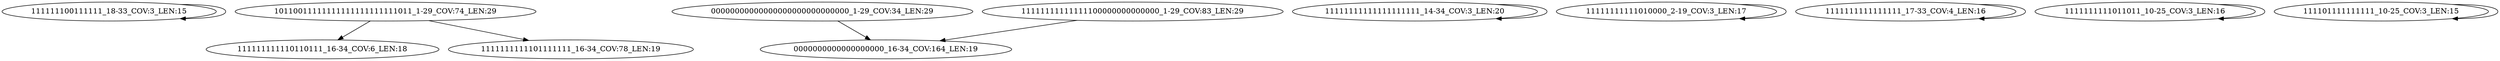 digraph G {
    "111111100111111_18-33_COV:3_LEN:15" -> "111111100111111_18-33_COV:3_LEN:15";
    "10110011111111111111111111011_1-29_COV:74_LEN:29" -> "111111111110110111_16-34_COV:6_LEN:18";
    "10110011111111111111111111011_1-29_COV:74_LEN:29" -> "1111111111101111111_16-34_COV:78_LEN:19";
    "00000000000000000000000000000_1-29_COV:34_LEN:29" -> "0000000000000000000_16-34_COV:164_LEN:19";
    "11111111111111111111_14-34_COV:3_LEN:20" -> "11111111111111111111_14-34_COV:3_LEN:20";
    "11111111111010000_2-19_COV:3_LEN:17" -> "11111111111010000_2-19_COV:3_LEN:17";
    "1111111111111111_17-33_COV:4_LEN:16" -> "1111111111111111_17-33_COV:4_LEN:16";
    "11111111111111100000000000000_1-29_COV:83_LEN:29" -> "0000000000000000000_16-34_COV:164_LEN:19";
    "1111111111011011_10-25_COV:3_LEN:16" -> "1111111111011011_10-25_COV:3_LEN:16";
    "111101111111111_10-25_COV:3_LEN:15" -> "111101111111111_10-25_COV:3_LEN:15";
}
